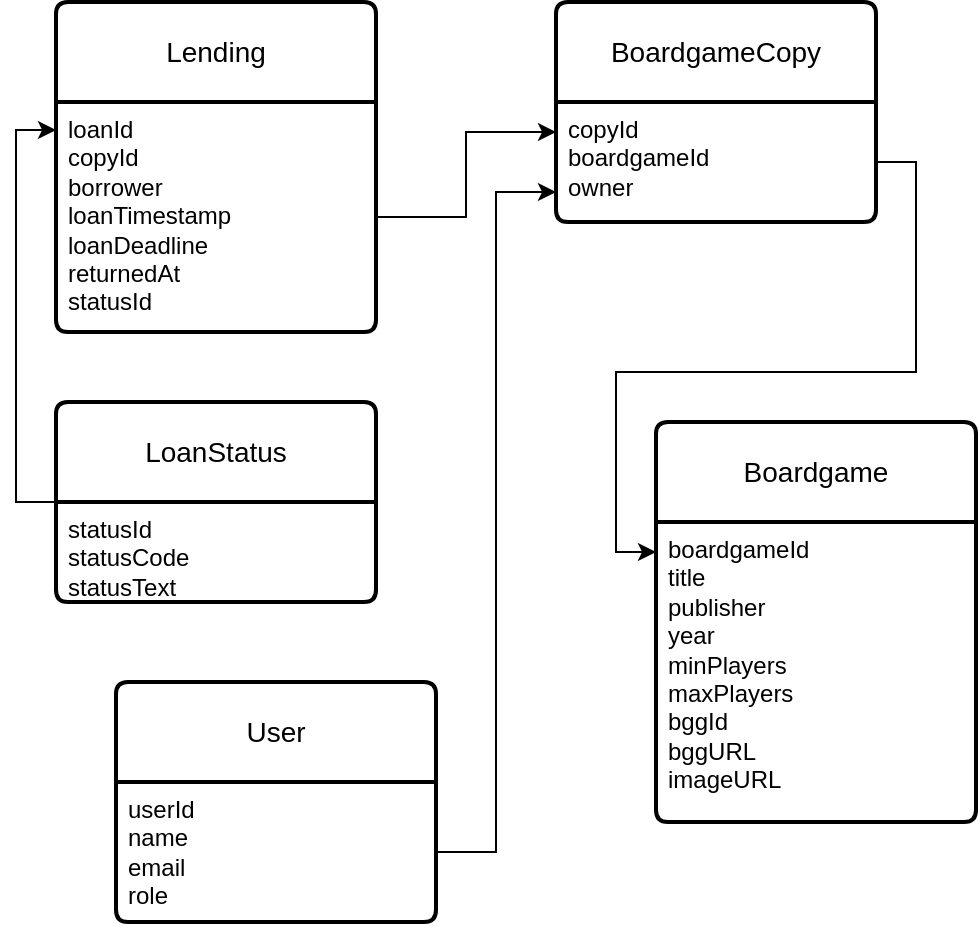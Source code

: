 <mxfile version="28.1.0">
  <diagram name="Pagina-1" id="KV2xcldq6ILxOlg3TXNm">
    <mxGraphModel dx="1426" dy="777" grid="1" gridSize="10" guides="1" tooltips="1" connect="1" arrows="1" fold="1" page="1" pageScale="1" pageWidth="827" pageHeight="1169" math="0" shadow="0">
      <root>
        <mxCell id="0" />
        <mxCell id="1" parent="0" />
        <mxCell id="0QcbgLU-jdR05Hk7cI1A-1" value="User" style="swimlane;childLayout=stackLayout;horizontal=1;startSize=50;horizontalStack=0;rounded=1;fontSize=14;fontStyle=0;strokeWidth=2;resizeParent=0;resizeLast=1;shadow=0;dashed=0;align=center;arcSize=4;whiteSpace=wrap;html=1;" vertex="1" parent="1">
          <mxGeometry x="110" y="430" width="160" height="120" as="geometry" />
        </mxCell>
        <mxCell id="0QcbgLU-jdR05Hk7cI1A-2" value="userId&lt;br&gt;name&lt;div&gt;email&lt;br&gt;&lt;div&gt;role&lt;/div&gt;&lt;/div&gt;" style="align=left;strokeColor=none;fillColor=none;spacingLeft=4;spacingRight=4;fontSize=12;verticalAlign=top;resizable=0;rotatable=0;part=1;html=1;whiteSpace=wrap;" vertex="1" parent="0QcbgLU-jdR05Hk7cI1A-1">
          <mxGeometry y="50" width="160" height="70" as="geometry" />
        </mxCell>
        <mxCell id="0QcbgLU-jdR05Hk7cI1A-3" value="Boardgame" style="swimlane;childLayout=stackLayout;horizontal=1;startSize=50;horizontalStack=0;rounded=1;fontSize=14;fontStyle=0;strokeWidth=2;resizeParent=0;resizeLast=1;shadow=0;dashed=0;align=center;arcSize=4;whiteSpace=wrap;html=1;" vertex="1" parent="1">
          <mxGeometry x="380" y="300" width="160" height="200" as="geometry" />
        </mxCell>
        <mxCell id="0QcbgLU-jdR05Hk7cI1A-4" value="boardgameId&lt;div&gt;title&lt;div&gt;publisher&lt;br&gt;&lt;div&gt;year&lt;/div&gt;&lt;/div&gt;&lt;/div&gt;&lt;div&gt;minPlayers&lt;/div&gt;&lt;div&gt;maxPlayers&lt;/div&gt;&lt;div&gt;bggId&lt;/div&gt;&lt;div&gt;bggURL&lt;/div&gt;&lt;div&gt;imageURL&lt;/div&gt;" style="align=left;strokeColor=none;fillColor=none;spacingLeft=4;spacingRight=4;fontSize=12;verticalAlign=top;resizable=0;rotatable=0;part=1;html=1;whiteSpace=wrap;" vertex="1" parent="0QcbgLU-jdR05Hk7cI1A-3">
          <mxGeometry y="50" width="160" height="150" as="geometry" />
        </mxCell>
        <mxCell id="0QcbgLU-jdR05Hk7cI1A-7" value="BoardgameCopy" style="swimlane;childLayout=stackLayout;horizontal=1;startSize=50;horizontalStack=0;rounded=1;fontSize=14;fontStyle=0;strokeWidth=2;resizeParent=0;resizeLast=1;shadow=0;dashed=0;align=center;arcSize=4;whiteSpace=wrap;html=1;" vertex="1" parent="1">
          <mxGeometry x="330" y="90" width="160" height="110" as="geometry" />
        </mxCell>
        <mxCell id="0QcbgLU-jdR05Hk7cI1A-8" value="copyId&lt;div&gt;boardgameId&lt;div&gt;owner&lt;/div&gt;&lt;/div&gt;" style="align=left;strokeColor=none;fillColor=none;spacingLeft=4;spacingRight=4;fontSize=12;verticalAlign=top;resizable=0;rotatable=0;part=1;html=1;whiteSpace=wrap;" vertex="1" parent="0QcbgLU-jdR05Hk7cI1A-7">
          <mxGeometry y="50" width="160" height="60" as="geometry" />
        </mxCell>
        <mxCell id="0QcbgLU-jdR05Hk7cI1A-9" value="Lending" style="swimlane;childLayout=stackLayout;horizontal=1;startSize=50;horizontalStack=0;rounded=1;fontSize=14;fontStyle=0;strokeWidth=2;resizeParent=0;resizeLast=1;shadow=0;dashed=0;align=center;arcSize=4;whiteSpace=wrap;html=1;" vertex="1" parent="1">
          <mxGeometry x="80" y="90" width="160" height="165" as="geometry" />
        </mxCell>
        <mxCell id="0QcbgLU-jdR05Hk7cI1A-10" value="loanId&lt;div&gt;copyId&lt;/div&gt;&lt;div&gt;borrower&lt;/div&gt;&lt;div&gt;loanTimestamp&lt;/div&gt;&lt;div&gt;loanDeadline&lt;/div&gt;&lt;div&gt;returnedAt&lt;/div&gt;&lt;div&gt;statusId&lt;/div&gt;" style="align=left;strokeColor=none;fillColor=none;spacingLeft=4;spacingRight=4;fontSize=12;verticalAlign=top;resizable=0;rotatable=0;part=1;html=1;whiteSpace=wrap;" vertex="1" parent="0QcbgLU-jdR05Hk7cI1A-9">
          <mxGeometry y="50" width="160" height="115" as="geometry" />
        </mxCell>
        <mxCell id="0QcbgLU-jdR05Hk7cI1A-11" style="edgeStyle=orthogonalEdgeStyle;rounded=0;orthogonalLoop=1;jettySize=auto;html=1;entryX=0;entryY=0.75;entryDx=0;entryDy=0;" edge="1" parent="1" source="0QcbgLU-jdR05Hk7cI1A-2" target="0QcbgLU-jdR05Hk7cI1A-8">
          <mxGeometry relative="1" as="geometry" />
        </mxCell>
        <mxCell id="0QcbgLU-jdR05Hk7cI1A-13" value="LoanStatus" style="swimlane;childLayout=stackLayout;horizontal=1;startSize=50;horizontalStack=0;rounded=1;fontSize=14;fontStyle=0;strokeWidth=2;resizeParent=0;resizeLast=1;shadow=0;dashed=0;align=center;arcSize=4;whiteSpace=wrap;html=1;" vertex="1" parent="1">
          <mxGeometry x="80" y="290" width="160" height="100" as="geometry" />
        </mxCell>
        <mxCell id="0QcbgLU-jdR05Hk7cI1A-14" value="statusId&lt;div&gt;statusCode&lt;/div&gt;&lt;div&gt;statusText&lt;/div&gt;&lt;div&gt;&lt;br&gt;&lt;/div&gt;" style="align=left;strokeColor=none;fillColor=none;spacingLeft=4;spacingRight=4;fontSize=12;verticalAlign=top;resizable=0;rotatable=0;part=1;html=1;whiteSpace=wrap;" vertex="1" parent="0QcbgLU-jdR05Hk7cI1A-13">
          <mxGeometry y="50" width="160" height="50" as="geometry" />
        </mxCell>
        <mxCell id="0QcbgLU-jdR05Hk7cI1A-17" style="edgeStyle=orthogonalEdgeStyle;rounded=0;orthogonalLoop=1;jettySize=auto;html=1;entryX=0;entryY=0.25;entryDx=0;entryDy=0;" edge="1" parent="1" source="0QcbgLU-jdR05Hk7cI1A-10" target="0QcbgLU-jdR05Hk7cI1A-8">
          <mxGeometry relative="1" as="geometry" />
        </mxCell>
        <mxCell id="0QcbgLU-jdR05Hk7cI1A-18" style="edgeStyle=orthogonalEdgeStyle;rounded=0;orthogonalLoop=1;jettySize=auto;html=1;exitX=1;exitY=0.5;exitDx=0;exitDy=0;entryX=0;entryY=0.1;entryDx=0;entryDy=0;entryPerimeter=0;" edge="1" parent="1" source="0QcbgLU-jdR05Hk7cI1A-8" target="0QcbgLU-jdR05Hk7cI1A-4">
          <mxGeometry relative="1" as="geometry" />
        </mxCell>
        <mxCell id="0QcbgLU-jdR05Hk7cI1A-19" style="edgeStyle=orthogonalEdgeStyle;rounded=0;orthogonalLoop=1;jettySize=auto;html=1;entryX=0;entryY=0.122;entryDx=0;entryDy=0;entryPerimeter=0;exitX=0;exitY=0.5;exitDx=0;exitDy=0;" edge="1" parent="1" source="0QcbgLU-jdR05Hk7cI1A-13" target="0QcbgLU-jdR05Hk7cI1A-10">
          <mxGeometry relative="1" as="geometry" />
        </mxCell>
      </root>
    </mxGraphModel>
  </diagram>
</mxfile>
